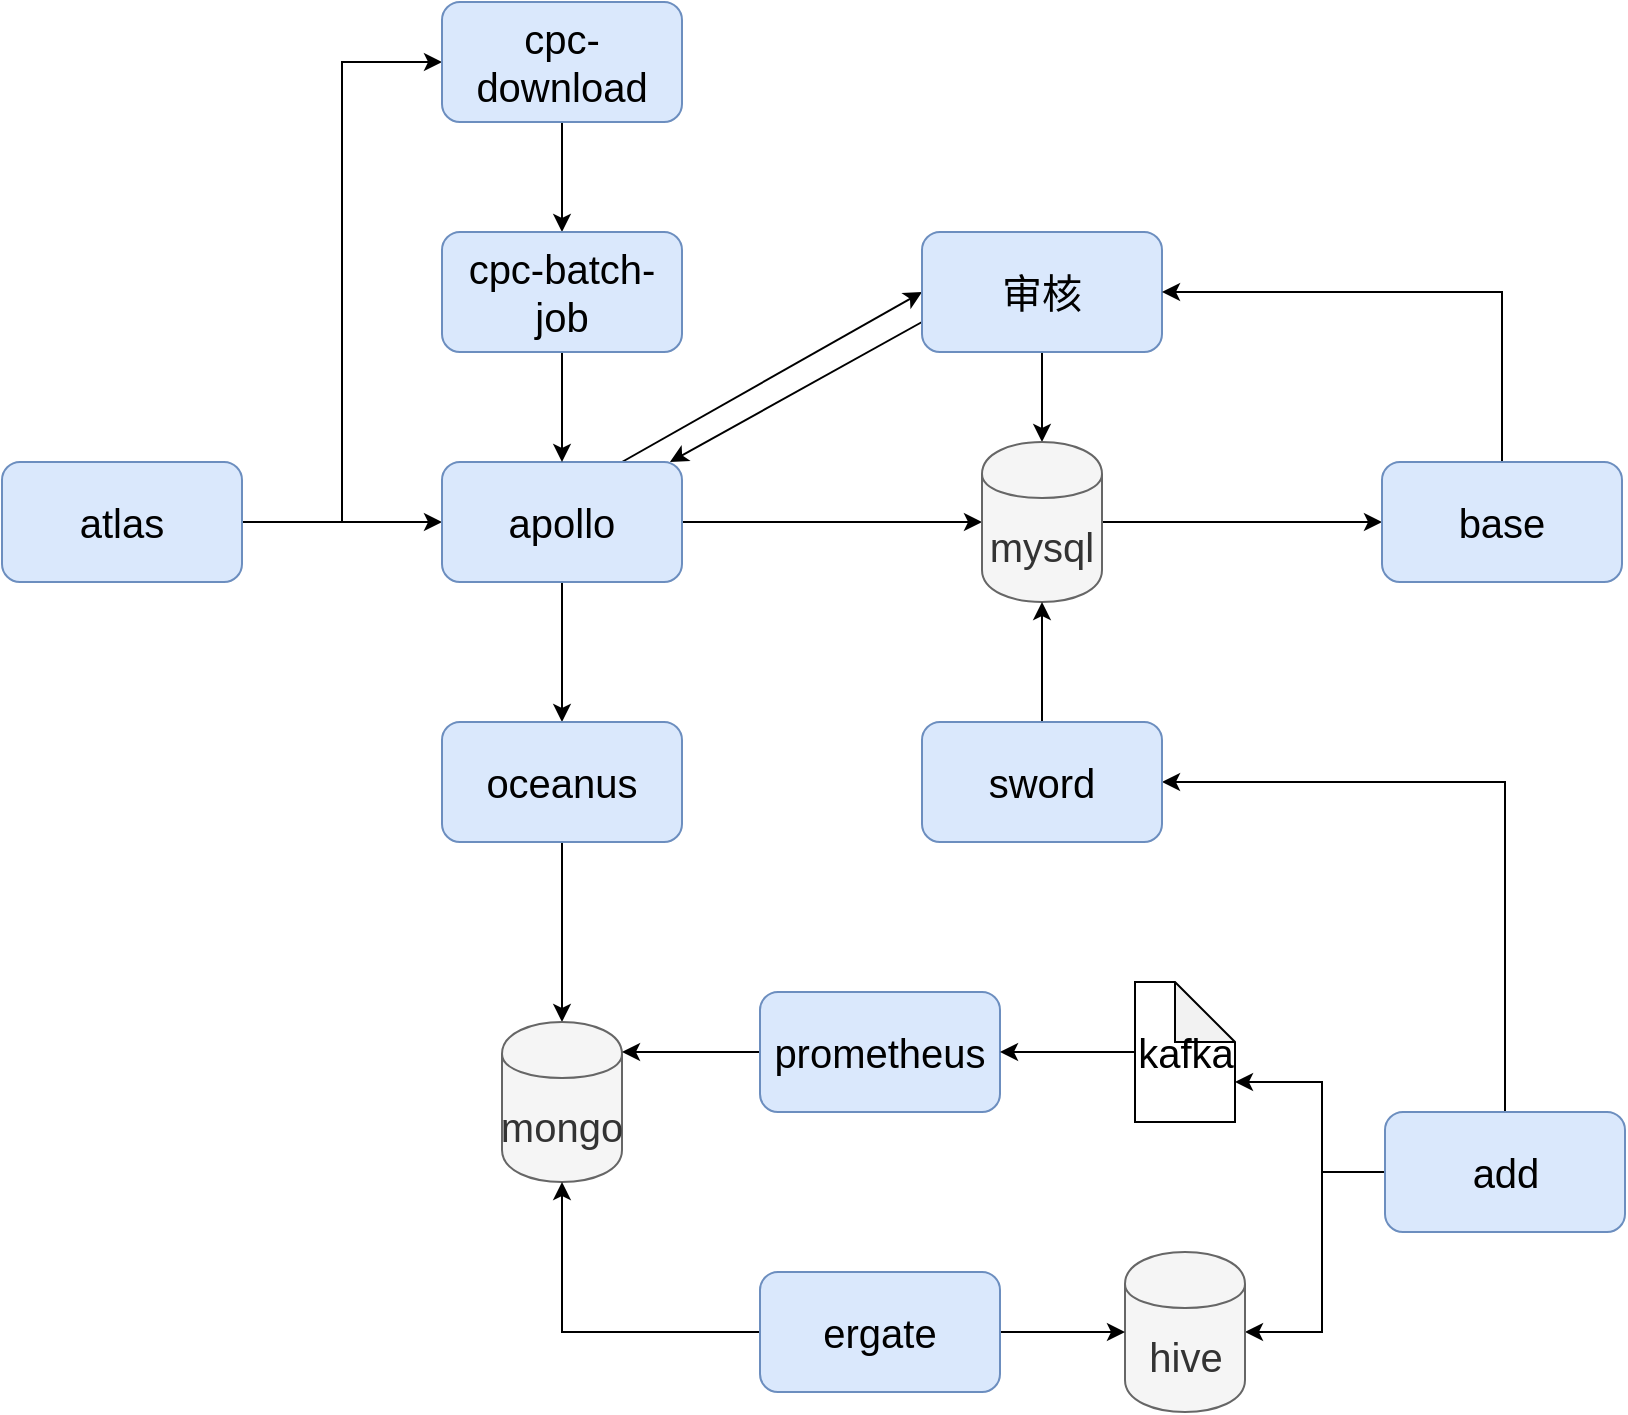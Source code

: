 <mxfile version="10.5.4" type="github"><diagram id="0FTP7lMZQU2jcDTbZO7a" name="Page-1"><mxGraphModel dx="1394" dy="763" grid="1" gridSize="10" guides="1" tooltips="1" connect="1" arrows="1" fold="1" page="1" pageScale="1" pageWidth="826" pageHeight="1169" math="0" shadow="0"><root><mxCell id="0"/><mxCell id="1" parent="0"/><mxCell id="pqbRUcAZ-pPedBwj6LFp-31" style="edgeStyle=orthogonalEdgeStyle;rounded=0;orthogonalLoop=1;jettySize=auto;html=1;" edge="1" parent="1" source="pqbRUcAZ-pPedBwj6LFp-1" target="pqbRUcAZ-pPedBwj6LFp-2"><mxGeometry relative="1" as="geometry"/></mxCell><mxCell id="pqbRUcAZ-pPedBwj6LFp-32" style="edgeStyle=orthogonalEdgeStyle;rounded=0;orthogonalLoop=1;jettySize=auto;html=1;entryX=0;entryY=0.5;entryDx=0;entryDy=0;" edge="1" parent="1" source="pqbRUcAZ-pPedBwj6LFp-1" target="pqbRUcAZ-pPedBwj6LFp-18"><mxGeometry relative="1" as="geometry"/></mxCell><mxCell id="pqbRUcAZ-pPedBwj6LFp-1" value="&lt;font style=&quot;font-size: 20px&quot;&gt;atlas&lt;/font&gt;" style="rounded=1;whiteSpace=wrap;html=1;fillColor=#dae8fc;strokeColor=#6c8ebf;" vertex="1" parent="1"><mxGeometry x="230" y="260" width="120" height="60" as="geometry"/></mxCell><mxCell id="pqbRUcAZ-pPedBwj6LFp-30" style="edgeStyle=orthogonalEdgeStyle;rounded=0;orthogonalLoop=1;jettySize=auto;html=1;entryX=0.5;entryY=0;entryDx=0;entryDy=0;" edge="1" parent="1" source="pqbRUcAZ-pPedBwj6LFp-2" target="pqbRUcAZ-pPedBwj6LFp-3"><mxGeometry relative="1" as="geometry"/></mxCell><mxCell id="pqbRUcAZ-pPedBwj6LFp-37" style="edgeStyle=orthogonalEdgeStyle;rounded=0;orthogonalLoop=1;jettySize=auto;html=1;entryX=0;entryY=0.5;entryDx=0;entryDy=0;" edge="1" parent="1" source="pqbRUcAZ-pPedBwj6LFp-2" target="pqbRUcAZ-pPedBwj6LFp-5"><mxGeometry relative="1" as="geometry"/></mxCell><mxCell id="pqbRUcAZ-pPedBwj6LFp-39" style="rounded=0;orthogonalLoop=1;jettySize=auto;html=1;exitX=0.75;exitY=0;exitDx=0;exitDy=0;entryX=0;entryY=0.5;entryDx=0;entryDy=0;" edge="1" parent="1" source="pqbRUcAZ-pPedBwj6LFp-2" target="pqbRUcAZ-pPedBwj6LFp-4"><mxGeometry relative="1" as="geometry"/></mxCell><mxCell id="pqbRUcAZ-pPedBwj6LFp-2" value="&lt;font style=&quot;font-size: 20px&quot;&gt;apollo&lt;/font&gt;" style="rounded=1;whiteSpace=wrap;html=1;fillColor=#dae8fc;strokeColor=#6c8ebf;" vertex="1" parent="1"><mxGeometry x="450" y="260" width="120" height="60" as="geometry"/></mxCell><mxCell id="pqbRUcAZ-pPedBwj6LFp-29" style="edgeStyle=orthogonalEdgeStyle;rounded=0;orthogonalLoop=1;jettySize=auto;html=1;entryX=0.5;entryY=0;entryDx=0;entryDy=0;" edge="1" parent="1" source="pqbRUcAZ-pPedBwj6LFp-3" target="pqbRUcAZ-pPedBwj6LFp-7"><mxGeometry relative="1" as="geometry"/></mxCell><mxCell id="pqbRUcAZ-pPedBwj6LFp-3" value="&lt;font style=&quot;font-size: 20px&quot;&gt;oceanus&lt;/font&gt;" style="rounded=1;whiteSpace=wrap;html=1;fillColor=#dae8fc;strokeColor=#6c8ebf;" vertex="1" parent="1"><mxGeometry x="450" y="390" width="120" height="60" as="geometry"/></mxCell><mxCell id="pqbRUcAZ-pPedBwj6LFp-40" style="edgeStyle=none;rounded=0;orthogonalLoop=1;jettySize=auto;html=1;exitX=0;exitY=0.75;exitDx=0;exitDy=0;" edge="1" parent="1" source="pqbRUcAZ-pPedBwj6LFp-4" target="pqbRUcAZ-pPedBwj6LFp-2"><mxGeometry relative="1" as="geometry"/></mxCell><mxCell id="pqbRUcAZ-pPedBwj6LFp-41" style="edgeStyle=none;rounded=0;orthogonalLoop=1;jettySize=auto;html=1;entryX=0.5;entryY=0;entryDx=0;entryDy=0;" edge="1" parent="1" source="pqbRUcAZ-pPedBwj6LFp-4" target="pqbRUcAZ-pPedBwj6LFp-5"><mxGeometry relative="1" as="geometry"/></mxCell><mxCell id="pqbRUcAZ-pPedBwj6LFp-4" value="&lt;font style=&quot;font-size: 20px&quot;&gt;审核&lt;/font&gt;" style="rounded=1;whiteSpace=wrap;html=1;fillColor=#dae8fc;strokeColor=#6c8ebf;" vertex="1" parent="1"><mxGeometry x="690" y="145" width="120" height="60" as="geometry"/></mxCell><mxCell id="pqbRUcAZ-pPedBwj6LFp-19" style="edgeStyle=orthogonalEdgeStyle;rounded=0;orthogonalLoop=1;jettySize=auto;html=1;entryX=0;entryY=0.5;entryDx=0;entryDy=0;" edge="1" parent="1" source="pqbRUcAZ-pPedBwj6LFp-5" target="pqbRUcAZ-pPedBwj6LFp-6"><mxGeometry relative="1" as="geometry"/></mxCell><mxCell id="pqbRUcAZ-pPedBwj6LFp-5" value="&lt;font style=&quot;font-size: 20px&quot;&gt;mysql&lt;/font&gt;" style="shape=cylinder;whiteSpace=wrap;html=1;boundedLbl=1;backgroundOutline=1;fillColor=#f5f5f5;strokeColor=#666666;fontColor=#333333;" vertex="1" parent="1"><mxGeometry x="720" y="250" width="60" height="80" as="geometry"/></mxCell><mxCell id="pqbRUcAZ-pPedBwj6LFp-38" style="edgeStyle=orthogonalEdgeStyle;rounded=0;orthogonalLoop=1;jettySize=auto;html=1;entryX=1;entryY=0.5;entryDx=0;entryDy=0;" edge="1" parent="1" source="pqbRUcAZ-pPedBwj6LFp-6" target="pqbRUcAZ-pPedBwj6LFp-4"><mxGeometry relative="1" as="geometry"><Array as="points"><mxPoint x="980" y="175"/></Array></mxGeometry></mxCell><mxCell id="pqbRUcAZ-pPedBwj6LFp-6" value="&lt;font style=&quot;font-size: 20px&quot;&gt;base&lt;/font&gt;" style="rounded=1;whiteSpace=wrap;html=1;fillColor=#dae8fc;strokeColor=#6c8ebf;" vertex="1" parent="1"><mxGeometry x="920" y="260" width="120" height="60" as="geometry"/></mxCell><mxCell id="pqbRUcAZ-pPedBwj6LFp-7" value="&lt;font style=&quot;font-size: 20px&quot;&gt;mongo&lt;/font&gt;" style="shape=cylinder;whiteSpace=wrap;html=1;boundedLbl=1;backgroundOutline=1;fillColor=#f5f5f5;strokeColor=#666666;fontColor=#333333;" vertex="1" parent="1"><mxGeometry x="480" y="540" width="60" height="80" as="geometry"/></mxCell><mxCell id="pqbRUcAZ-pPedBwj6LFp-23" style="edgeStyle=orthogonalEdgeStyle;rounded=0;orthogonalLoop=1;jettySize=auto;html=1;entryX=0;entryY=0;entryDx=50;entryDy=50;entryPerimeter=0;" edge="1" parent="1" source="pqbRUcAZ-pPedBwj6LFp-9" target="pqbRUcAZ-pPedBwj6LFp-14"><mxGeometry relative="1" as="geometry"><Array as="points"><mxPoint x="890" y="615"/><mxPoint x="890" y="570"/></Array></mxGeometry></mxCell><mxCell id="pqbRUcAZ-pPedBwj6LFp-24" style="edgeStyle=orthogonalEdgeStyle;rounded=0;orthogonalLoop=1;jettySize=auto;html=1;entryX=1;entryY=0.5;entryDx=0;entryDy=0;" edge="1" parent="1" source="pqbRUcAZ-pPedBwj6LFp-9" target="pqbRUcAZ-pPedBwj6LFp-12"><mxGeometry relative="1" as="geometry"><Array as="points"><mxPoint x="890" y="615"/><mxPoint x="890" y="695"/></Array></mxGeometry></mxCell><mxCell id="pqbRUcAZ-pPedBwj6LFp-42" style="edgeStyle=orthogonalEdgeStyle;rounded=0;orthogonalLoop=1;jettySize=auto;html=1;entryX=1;entryY=0.5;entryDx=0;entryDy=0;" edge="1" parent="1" source="pqbRUcAZ-pPedBwj6LFp-9" target="pqbRUcAZ-pPedBwj6LFp-17"><mxGeometry relative="1" as="geometry"><Array as="points"><mxPoint x="982" y="420"/></Array></mxGeometry></mxCell><mxCell id="pqbRUcAZ-pPedBwj6LFp-9" value="&lt;font style=&quot;font-size: 20px&quot;&gt;add&lt;/font&gt;" style="rounded=1;whiteSpace=wrap;html=1;fillColor=#dae8fc;strokeColor=#6c8ebf;" vertex="1" parent="1"><mxGeometry x="921.5" y="585" width="120" height="60" as="geometry"/></mxCell><mxCell id="pqbRUcAZ-pPedBwj6LFp-28" style="edgeStyle=orthogonalEdgeStyle;rounded=0;orthogonalLoop=1;jettySize=auto;html=1;" edge="1" parent="1" source="pqbRUcAZ-pPedBwj6LFp-10"><mxGeometry relative="1" as="geometry"><mxPoint x="540" y="555" as="targetPoint"/><Array as="points"><mxPoint x="540" y="555"/></Array></mxGeometry></mxCell><mxCell id="pqbRUcAZ-pPedBwj6LFp-10" value="&lt;font style=&quot;font-size: 20px&quot;&gt;prometheus&lt;/font&gt;" style="rounded=1;whiteSpace=wrap;html=1;fillColor=#dae8fc;strokeColor=#6c8ebf;" vertex="1" parent="1"><mxGeometry x="609" y="525" width="120" height="60" as="geometry"/></mxCell><mxCell id="pqbRUcAZ-pPedBwj6LFp-12" value="&lt;font style=&quot;font-size: 20px&quot;&gt;hive&lt;/font&gt;" style="shape=cylinder;whiteSpace=wrap;html=1;boundedLbl=1;backgroundOutline=1;fillColor=#f5f5f5;strokeColor=#666666;fontColor=#333333;" vertex="1" parent="1"><mxGeometry x="791.5" y="655" width="60" height="80" as="geometry"/></mxCell><mxCell id="pqbRUcAZ-pPedBwj6LFp-27" style="edgeStyle=orthogonalEdgeStyle;rounded=0;orthogonalLoop=1;jettySize=auto;html=1;entryX=1;entryY=0.5;entryDx=0;entryDy=0;" edge="1" parent="1" source="pqbRUcAZ-pPedBwj6LFp-14" target="pqbRUcAZ-pPedBwj6LFp-10"><mxGeometry relative="1" as="geometry"/></mxCell><mxCell id="pqbRUcAZ-pPedBwj6LFp-14" value="&lt;font style=&quot;font-size: 20px&quot;&gt;kafka&lt;/font&gt;" style="shape=note;whiteSpace=wrap;html=1;backgroundOutline=1;darkOpacity=0.05;" vertex="1" parent="1"><mxGeometry x="796.5" y="520" width="50" height="70" as="geometry"/></mxCell><mxCell id="pqbRUcAZ-pPedBwj6LFp-25" style="edgeStyle=orthogonalEdgeStyle;rounded=0;orthogonalLoop=1;jettySize=auto;html=1;entryX=0;entryY=0.5;entryDx=0;entryDy=0;" edge="1" parent="1" source="pqbRUcAZ-pPedBwj6LFp-15" target="pqbRUcAZ-pPedBwj6LFp-12"><mxGeometry relative="1" as="geometry"/></mxCell><mxCell id="pqbRUcAZ-pPedBwj6LFp-26" style="edgeStyle=orthogonalEdgeStyle;rounded=0;orthogonalLoop=1;jettySize=auto;html=1;entryX=0.5;entryY=1;entryDx=0;entryDy=0;" edge="1" parent="1" source="pqbRUcAZ-pPedBwj6LFp-15" target="pqbRUcAZ-pPedBwj6LFp-7"><mxGeometry relative="1" as="geometry"/></mxCell><mxCell id="pqbRUcAZ-pPedBwj6LFp-15" value="&lt;font style=&quot;font-size: 20px&quot;&gt;ergate&lt;/font&gt;" style="rounded=1;whiteSpace=wrap;html=1;fillColor=#dae8fc;strokeColor=#6c8ebf;" vertex="1" parent="1"><mxGeometry x="609" y="665" width="120" height="60" as="geometry"/></mxCell><mxCell id="pqbRUcAZ-pPedBwj6LFp-21" style="edgeStyle=orthogonalEdgeStyle;rounded=0;orthogonalLoop=1;jettySize=auto;html=1;entryX=0.5;entryY=1;entryDx=0;entryDy=0;" edge="1" parent="1" source="pqbRUcAZ-pPedBwj6LFp-17" target="pqbRUcAZ-pPedBwj6LFp-5"><mxGeometry relative="1" as="geometry"><Array as="points"><mxPoint x="750" y="425"/></Array></mxGeometry></mxCell><mxCell id="pqbRUcAZ-pPedBwj6LFp-17" value="&lt;font style=&quot;font-size: 20px&quot;&gt;sword&lt;/font&gt;" style="rounded=1;whiteSpace=wrap;html=1;fillColor=#dae8fc;strokeColor=#6c8ebf;" vertex="1" parent="1"><mxGeometry x="690" y="390" width="120" height="60" as="geometry"/></mxCell><mxCell id="pqbRUcAZ-pPedBwj6LFp-35" style="edgeStyle=orthogonalEdgeStyle;rounded=0;orthogonalLoop=1;jettySize=auto;html=1;entryX=0.5;entryY=0;entryDx=0;entryDy=0;" edge="1" parent="1" source="pqbRUcAZ-pPedBwj6LFp-18" target="pqbRUcAZ-pPedBwj6LFp-34"><mxGeometry relative="1" as="geometry"/></mxCell><mxCell id="pqbRUcAZ-pPedBwj6LFp-18" value="&lt;font style=&quot;font-size: 20px&quot;&gt;cpc-download&lt;/font&gt;" style="rounded=1;whiteSpace=wrap;html=1;fillColor=#dae8fc;strokeColor=#6c8ebf;" vertex="1" parent="1"><mxGeometry x="450" y="30" width="120" height="60" as="geometry"/></mxCell><mxCell id="pqbRUcAZ-pPedBwj6LFp-36" style="edgeStyle=orthogonalEdgeStyle;rounded=0;orthogonalLoop=1;jettySize=auto;html=1;entryX=0.5;entryY=0;entryDx=0;entryDy=0;" edge="1" parent="1" source="pqbRUcAZ-pPedBwj6LFp-34" target="pqbRUcAZ-pPedBwj6LFp-2"><mxGeometry relative="1" as="geometry"/></mxCell><mxCell id="pqbRUcAZ-pPedBwj6LFp-34" value="&lt;font style=&quot;font-size: 20px&quot;&gt;cpc-batch-job&lt;/font&gt;" style="rounded=1;whiteSpace=wrap;html=1;fillColor=#dae8fc;strokeColor=#6c8ebf;" vertex="1" parent="1"><mxGeometry x="450" y="145" width="120" height="60" as="geometry"/></mxCell></root></mxGraphModel></diagram></mxfile>